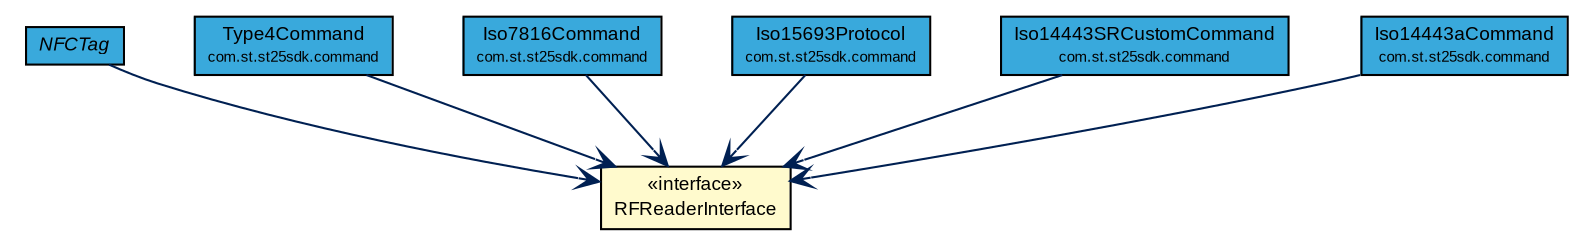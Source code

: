 #!/usr/local/bin/dot
#
# Class diagram 
# Generated by UMLGraph version R5_7_2-3-gee82a7 (http://www.umlgraph.org/)
#

digraph G {
	edge [fontname="arial",fontsize=10,labelfontname="arial",labelfontsize=10];
	node [fontname="arial",fontsize=10,shape=plaintext];
	nodesep=0.25;
	ranksep=0.5;
	// com.st.st25sdk.RFReaderInterface
	c15582 [label=<<table title="com.st.st25sdk.RFReaderInterface" border="0" cellborder="1" cellspacing="0" cellpadding="2" port="p" bgcolor="lemonChiffon" href="./RFReaderInterface.html">
		<tr><td><table border="0" cellspacing="0" cellpadding="1">
<tr><td align="center" balign="center"> &#171;interface&#187; </td></tr>
<tr><td align="center" balign="center"> RFReaderInterface </td></tr>
		</table></td></tr>
		</table>>, URL="./RFReaderInterface.html", fontname="arial", fontcolor="black", fontsize=9.0];
	// com.st.st25sdk.NFCTag
	c15586 [label=<<table title="com.st.st25sdk.NFCTag" border="0" cellborder="1" cellspacing="0" cellpadding="2" port="p" bgcolor="#39a9dc" href="./NFCTag.html">
		<tr><td><table border="0" cellspacing="0" cellpadding="1">
<tr><td align="center" balign="center"><font face="arial italic"> NFCTag </font></td></tr>
		</table></td></tr>
		</table>>, URL="./NFCTag.html", fontname="arial", fontcolor="black", fontsize=9.0];
	// com.st.st25sdk.command.Type4Command
	c15610 [label=<<table title="com.st.st25sdk.command.Type4Command" border="0" cellborder="1" cellspacing="0" cellpadding="2" port="p" bgcolor="#39a9dc" href="./command/Type4Command.html">
		<tr><td><table border="0" cellspacing="0" cellpadding="1">
<tr><td align="center" balign="center"> Type4Command </td></tr>
<tr><td align="center" balign="center"><font point-size="7.0"> com.st.st25sdk.command </font></td></tr>
		</table></td></tr>
		</table>>, URL="./command/Type4Command.html", fontname="arial", fontcolor="black", fontsize=9.0];
	// com.st.st25sdk.command.Iso7816Command
	c15616 [label=<<table title="com.st.st25sdk.command.Iso7816Command" border="0" cellborder="1" cellspacing="0" cellpadding="2" port="p" bgcolor="#39a9dc" href="./command/Iso7816Command.html">
		<tr><td><table border="0" cellspacing="0" cellpadding="1">
<tr><td align="center" balign="center"> Iso7816Command </td></tr>
<tr><td align="center" balign="center"><font point-size="7.0"> com.st.st25sdk.command </font></td></tr>
		</table></td></tr>
		</table>>, URL="./command/Iso7816Command.html", fontname="arial", fontcolor="black", fontsize=9.0];
	// com.st.st25sdk.command.Iso15693Protocol
	c15617 [label=<<table title="com.st.st25sdk.command.Iso15693Protocol" border="0" cellborder="1" cellspacing="0" cellpadding="2" port="p" bgcolor="#39a9dc" href="./command/Iso15693Protocol.html">
		<tr><td><table border="0" cellspacing="0" cellpadding="1">
<tr><td align="center" balign="center"> Iso15693Protocol </td></tr>
<tr><td align="center" balign="center"><font point-size="7.0"> com.st.st25sdk.command </font></td></tr>
		</table></td></tr>
		</table>>, URL="./command/Iso15693Protocol.html", fontname="arial", fontcolor="black", fontsize=9.0];
	// com.st.st25sdk.command.Iso14443SRCustomCommand
	c15624 [label=<<table title="com.st.st25sdk.command.Iso14443SRCustomCommand" border="0" cellborder="1" cellspacing="0" cellpadding="2" port="p" bgcolor="#39a9dc" href="./command/Iso14443SRCustomCommand.html">
		<tr><td><table border="0" cellspacing="0" cellpadding="1">
<tr><td align="center" balign="center"> Iso14443SRCustomCommand </td></tr>
<tr><td align="center" balign="center"><font point-size="7.0"> com.st.st25sdk.command </font></td></tr>
		</table></td></tr>
		</table>>, URL="./command/Iso14443SRCustomCommand.html", fontname="arial", fontcolor="black", fontsize=9.0];
	// com.st.st25sdk.command.Iso14443aCommand
	c15626 [label=<<table title="com.st.st25sdk.command.Iso14443aCommand" border="0" cellborder="1" cellspacing="0" cellpadding="2" port="p" bgcolor="#39a9dc" href="./command/Iso14443aCommand.html">
		<tr><td><table border="0" cellspacing="0" cellpadding="1">
<tr><td align="center" balign="center"> Iso14443aCommand </td></tr>
<tr><td align="center" balign="center"><font point-size="7.0"> com.st.st25sdk.command </font></td></tr>
		</table></td></tr>
		</table>>, URL="./command/Iso14443aCommand.html", fontname="arial", fontcolor="black", fontsize=9.0];
	// com.st.st25sdk.NFCTag NAVASSOC com.st.st25sdk.RFReaderInterface
	c15586:p -> c15582:p [taillabel="", label="", headlabel="", fontname="arial", fontcolor="#002052", fontsize=10.0, color="#002052", arrowhead=open];
	// com.st.st25sdk.command.Type4Command NAVASSOC com.st.st25sdk.RFReaderInterface
	c15610:p -> c15582:p [taillabel="", label="", headlabel="", fontname="arial", fontcolor="#002052", fontsize=10.0, color="#002052", arrowhead=open];
	// com.st.st25sdk.command.Iso7816Command NAVASSOC com.st.st25sdk.RFReaderInterface
	c15616:p -> c15582:p [taillabel="", label="", headlabel="", fontname="arial", fontcolor="#002052", fontsize=10.0, color="#002052", arrowhead=open];
	// com.st.st25sdk.command.Iso15693Protocol NAVASSOC com.st.st25sdk.RFReaderInterface
	c15617:p -> c15582:p [taillabel="", label="", headlabel="", fontname="arial", fontcolor="#002052", fontsize=10.0, color="#002052", arrowhead=open];
	// com.st.st25sdk.command.Iso14443SRCustomCommand NAVASSOC com.st.st25sdk.RFReaderInterface
	c15624:p -> c15582:p [taillabel="", label="", headlabel="", fontname="arial", fontcolor="#002052", fontsize=10.0, color="#002052", arrowhead=open];
	// com.st.st25sdk.command.Iso14443aCommand NAVASSOC com.st.st25sdk.RFReaderInterface
	c15626:p -> c15582:p [taillabel="", label="", headlabel="", fontname="arial", fontcolor="#002052", fontsize=10.0, color="#002052", arrowhead=open];
}

